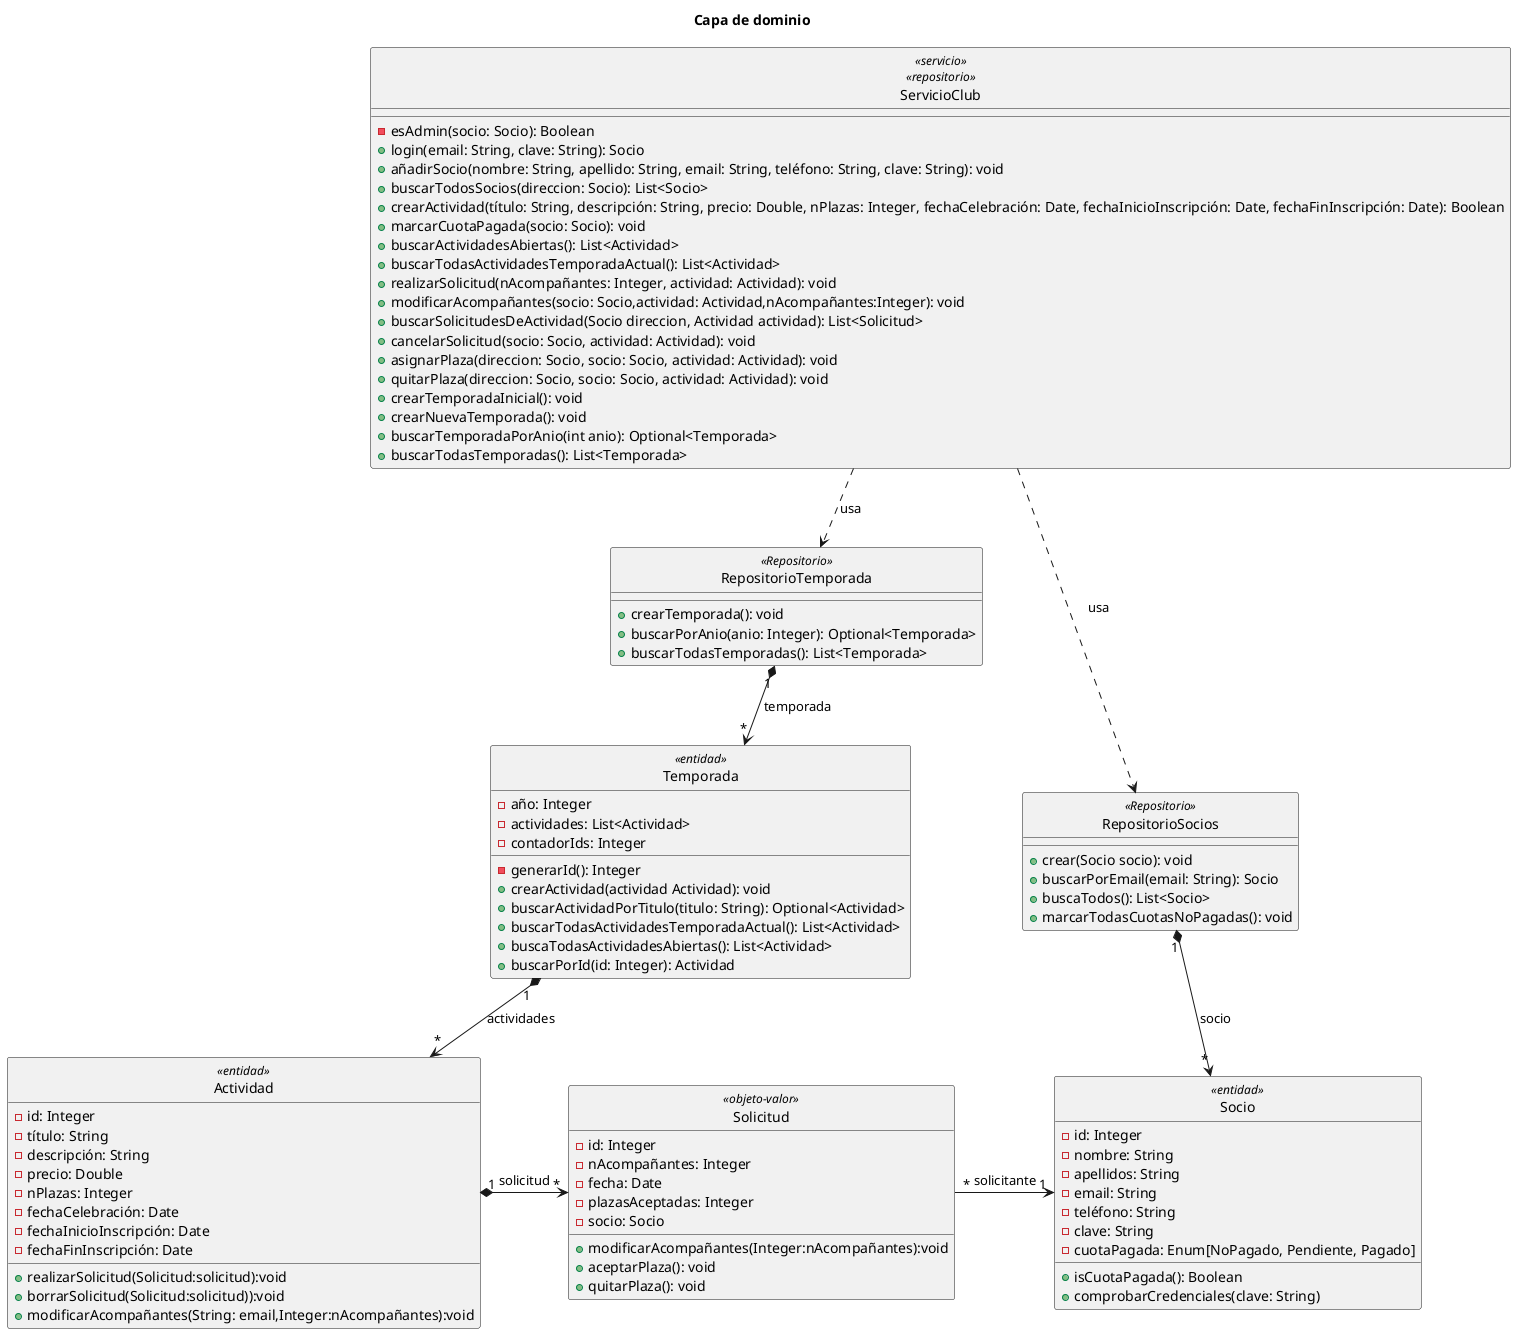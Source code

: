 @startuml
title "Capa de dominio"
hide circle
'skinparam classAttributeIconSize 0

class ServicioClub <<servicio>> <<repositorio>> {
    - esAdmin(socio: Socio): Boolean
    + login(email: String, clave: String): Socio
    + añadirSocio(nombre: String, apellido: String, email: String, teléfono: String, clave: String): void
    + buscarTodosSocios(direccion: Socio): List<Socio>
    + crearActividad(título: String, descripción: String, precio: Double, nPlazas: Integer, fechaCelebración: Date, fechaInicioInscripción: Date, fechaFinInscripción: Date): Boolean
    + marcarCuotaPagada(socio: Socio): void
    + buscarActividadesAbiertas(): List<Actividad>
    + buscarTodasActividadesTemporadaActual(): List<Actividad>
    + realizarSolicitud(nAcompañantes: Integer, actividad: Actividad): void
    + modificarAcompañantes(socio: Socio,actividad: Actividad,nAcompañantes:Integer): void
    + buscarSolicitudesDeActividad(Socio direccion, Actividad actividad): List<Solicitud>
    + cancelarSolicitud(socio: Socio, actividad: Actividad): void
    + asignarPlaza(direccion: Socio, socio: Socio, actividad: Actividad): void
    + quitarPlaza(direccion: Socio, socio: Socio, actividad: Actividad): void
    + crearTemporadaInicial(): void
    + crearNuevaTemporada(): void
    + buscarTemporadaPorAnio(int anio): Optional<Temporada>
    + buscarTodasTemporadas(): List<Temporada>
}

class Socio <<entidad>> {
    - id: Integer
    - nombre: String
    - apellidos: String
    - email: String
    - teléfono: String
    - clave: String
    - cuotaPagada: Enum[NoPagado, Pendiente, Pagado]

    + isCuotaPagada(): Boolean
    + comprobarCredenciales(clave: String)
}

class Actividad <<entidad>> {
    - id: Integer
    - título: String
    - descripción: String
    - precio: Double
    - nPlazas: Integer
    - fechaCelebración: Date
    - fechaInicioInscripción: Date
    - fechaFinInscripción: Date
    + realizarSolicitud(Solicitud:solicitud):void
    + borrarSolicitud(Solicitud:solicitud)):void
    + modificarAcompañantes(String: email,Integer:nAcompañantes):void
}

class Solicitud <<objeto-valor>> {
    - id: Integer
    - nAcompañantes: Integer
    - fecha: Date
    - plazasAceptadas: Integer
    - socio: Socio

    + modificarAcompañantes(Integer:nAcompañantes):void
    + aceptarPlaza(): void
    + quitarPlaza(): void
}

class Temporada <<entidad>> {
    - año: Integer
    - actividades: List<Actividad>
    - contadorIds: Integer

    - generarId(): Integer
    + crearActividad(actividad Actividad): void
    + buscarActividadPorTitulo(titulo: String): Optional<Actividad>
    + buscarTodasActividadesTemporadaActual(): List<Actividad>
    + buscaTodasActividadesAbiertas(): List<Actividad>
    + buscarPorId(id: Integer): Actividad
}

class RepositorioSocios <<Repositorio>> {
    + crear(Socio socio): void
    + buscarPorEmail(email: String): Socio
    + buscaTodos(): List<Socio>
    + marcarTodasCuotasNoPagadas(): void
}

class RepositorioTemporada <<Repositorio>> {
    + crearTemporada(): void
    + buscarPorAnio(anio: Integer): Optional<Temporada>
    + buscarTodasTemporadas(): List<Temporada>
}

Solicitud "*" -> "1" Socio : solicitante
Actividad "1" *-> "*" Solicitud : solicitud
Temporada "1" *--> "*" Actividad : actividades
ServicioClub ...> RepositorioSocios : usa
RepositorioSocios "1" *--> "*" Socio : socio
RepositorioTemporada "1" *--> "*" Temporada : temporada
ServicioClub ..> RepositorioTemporada : usa

@enduml